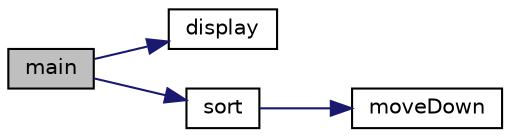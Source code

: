 digraph "main"
{
  edge [fontname="Helvetica",fontsize="10",labelfontname="Helvetica",labelfontsize="10"];
  node [fontname="Helvetica",fontsize="10",shape=record];
  rankdir="LR";
  Node1 [label="main",height=0.2,width=0.4,color="black", fillcolor="grey75", style="filled", fontcolor="black"];
  Node1 -> Node2 [color="midnightblue",fontsize="10",style="solid"];
  Node2 [label="display",height=0.2,width=0.4,color="black", fillcolor="white", style="filled",URL="$InsertSorter_8cpp.html#a08dc77614f804c97506e4ecd6c167647"];
  Node1 -> Node3 [color="midnightblue",fontsize="10",style="solid"];
  Node3 [label="sort",height=0.2,width=0.4,color="black", fillcolor="white", style="filled",URL="$InsertSorter_8cpp.html#a77e75ec40f30cb929a156c95021ba1d7"];
  Node3 -> Node4 [color="midnightblue",fontsize="10",style="solid"];
  Node4 [label="moveDown",height=0.2,width=0.4,color="black", fillcolor="white", style="filled",URL="$InsertSorter_8cpp.html#a18fb5f6ca8c8d4e2b5491c9400e30612"];
}
